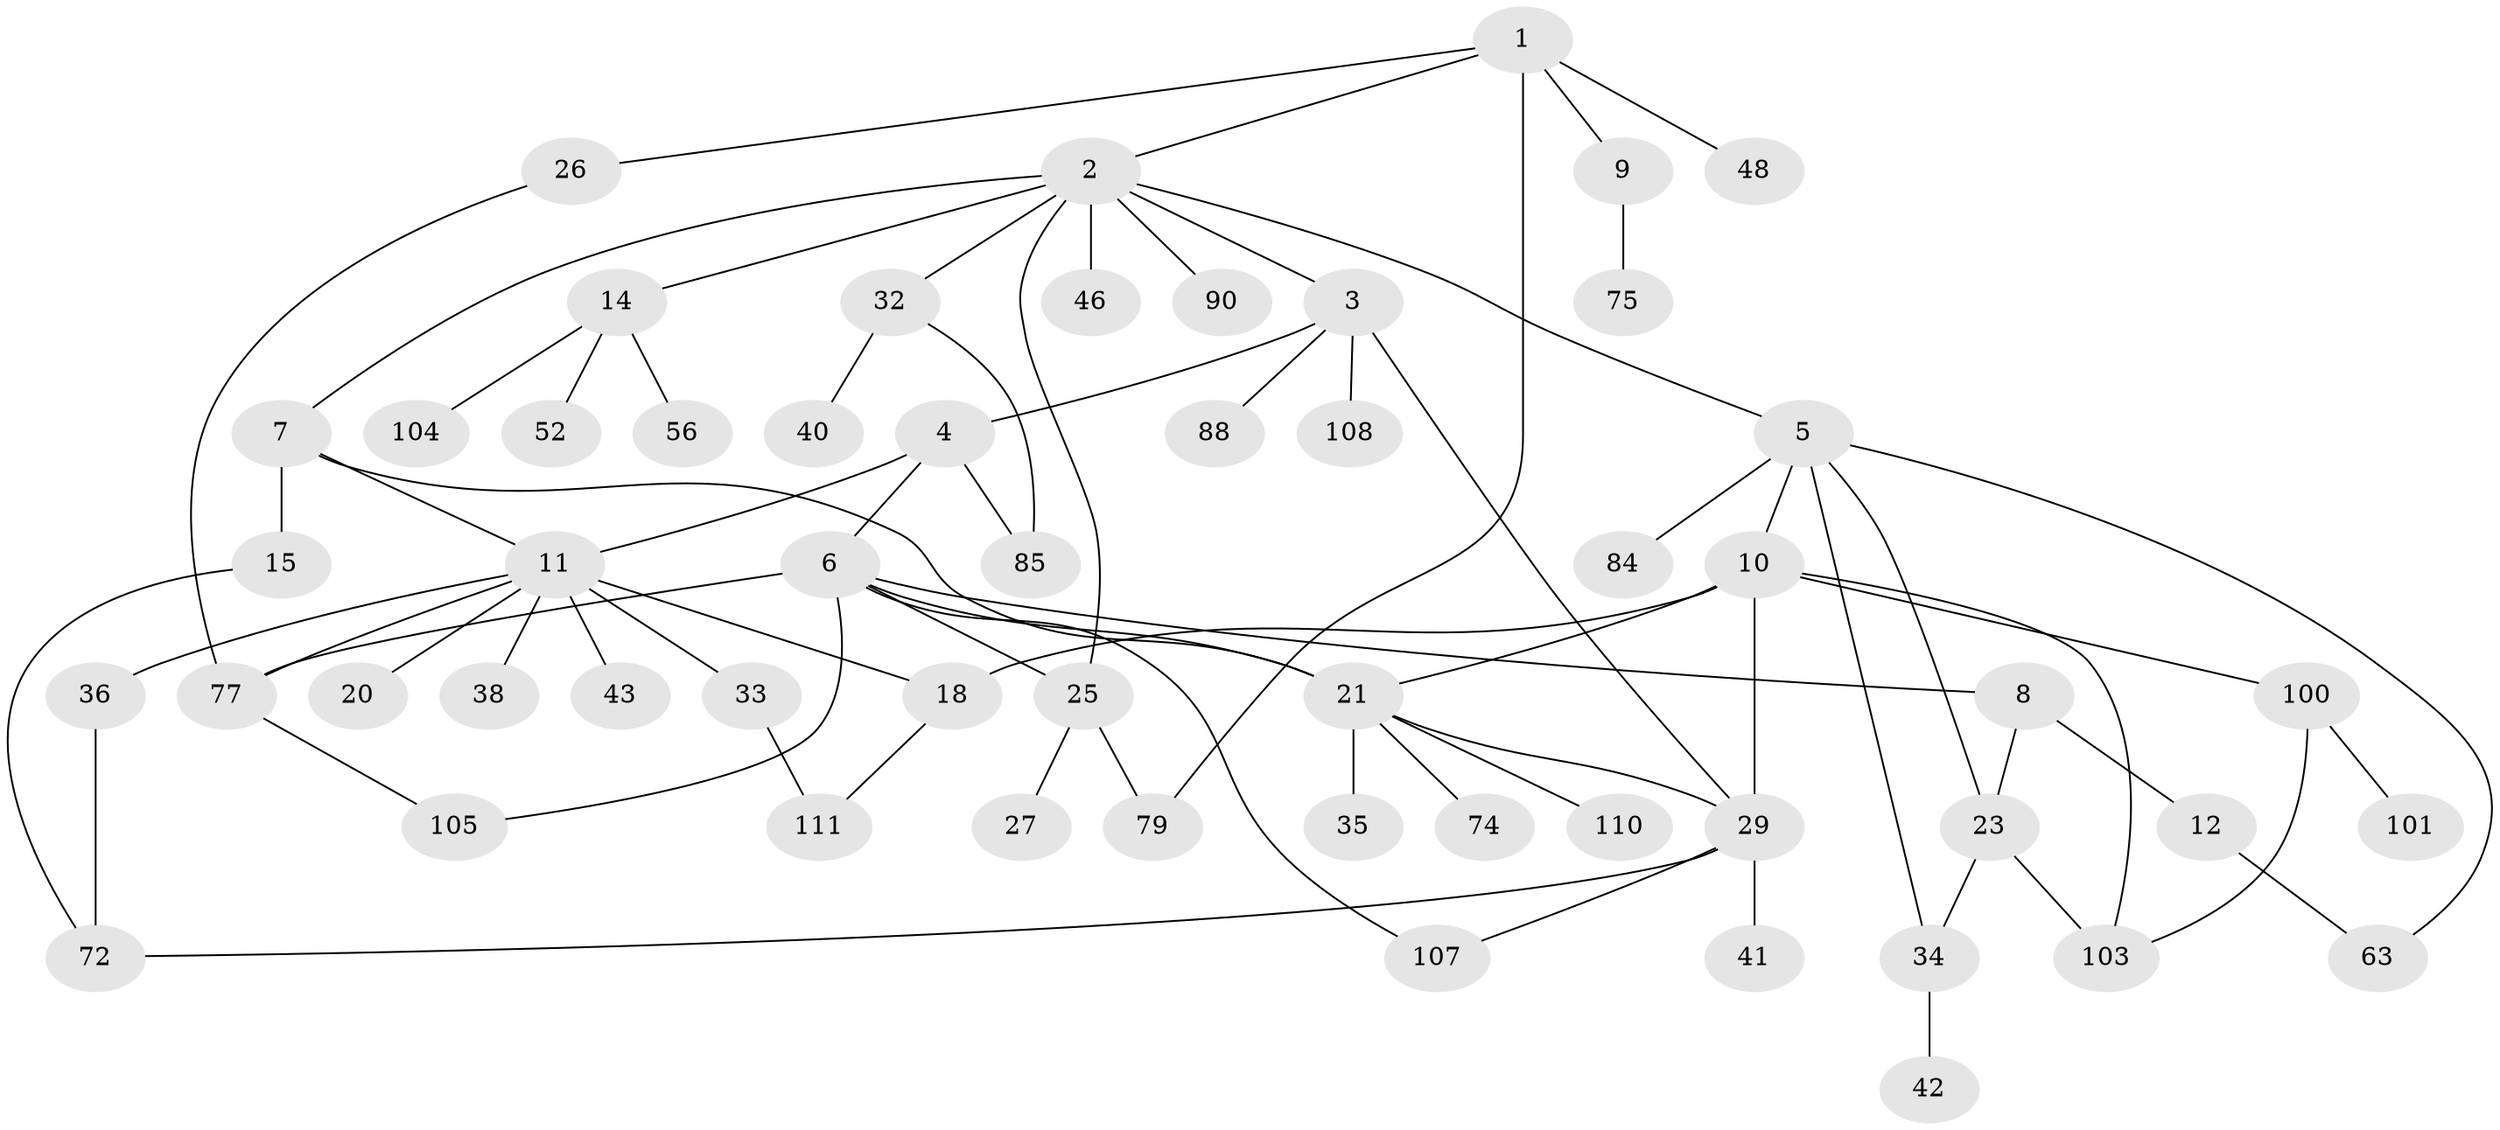 // original degree distribution, {5: 0.036036036036036036, 9: 0.009009009009009009, 4: 0.08108108108108109, 6: 0.036036036036036036, 3: 0.1981981981981982, 2: 0.2972972972972973, 1: 0.3333333333333333, 8: 0.009009009009009009}
// Generated by graph-tools (version 1.1) at 2025/13/03/09/25 04:13:16]
// undirected, 55 vertices, 75 edges
graph export_dot {
graph [start="1"]
  node [color=gray90,style=filled];
  1;
  2;
  3;
  4 [super="+47"];
  5;
  6 [super="+45"];
  7;
  8;
  9 [super="+37"];
  10 [super="+53+82+17"];
  11 [super="+13+16"];
  12 [super="+28"];
  14 [super="+22"];
  15;
  18;
  20;
  21 [super="+31"];
  23 [super="+30"];
  25 [super="+80"];
  26;
  27;
  29 [super="+71+92+66"];
  32 [super="+57"];
  33 [super="+86+62+39"];
  34 [super="+76+44"];
  35;
  36 [super="+55+106"];
  38;
  40;
  41 [super="+102"];
  42 [super="+61"];
  43;
  46 [super="+68"];
  48;
  52;
  56 [super="+69"];
  63;
  72 [super="+96"];
  74 [super="+93"];
  75;
  77 [super="+98"];
  79 [super="+94"];
  84;
  85;
  88;
  90 [super="+91"];
  100;
  101;
  103;
  104;
  105;
  107;
  108;
  110;
  111;
  1 -- 2;
  1 -- 9;
  1 -- 26;
  1 -- 48;
  1 -- 79;
  2 -- 3;
  2 -- 5;
  2 -- 7;
  2 -- 14;
  2 -- 25;
  2 -- 32;
  2 -- 46;
  2 -- 90;
  3 -- 4;
  3 -- 29;
  3 -- 88;
  3 -- 108;
  4 -- 6;
  4 -- 11;
  4 -- 85;
  5 -- 10;
  5 -- 23;
  5 -- 63;
  5 -- 84;
  5 -- 34;
  6 -- 8;
  6 -- 105;
  6 -- 21;
  6 -- 25;
  6 -- 107;
  6 -- 77;
  7 -- 15;
  7 -- 21;
  7 -- 11;
  8 -- 12;
  8 -- 23;
  9 -- 75;
  10 -- 29;
  10 -- 18;
  10 -- 100;
  10 -- 103;
  10 -- 21;
  11 -- 18;
  11 -- 77;
  11 -- 33 [weight=2];
  11 -- 36;
  11 -- 38;
  11 -- 43;
  11 -- 20;
  12 -- 63;
  14 -- 104;
  14 -- 56;
  14 -- 52;
  15 -- 72;
  18 -- 111;
  21 -- 35;
  21 -- 74;
  21 -- 29;
  21 -- 110;
  23 -- 34;
  23 -- 103;
  25 -- 27;
  25 -- 79;
  26 -- 77;
  29 -- 41;
  29 -- 72;
  29 -- 107;
  32 -- 40;
  32 -- 85;
  33 -- 111;
  34 -- 42;
  36 -- 72;
  77 -- 105;
  100 -- 101;
  100 -- 103;
}
